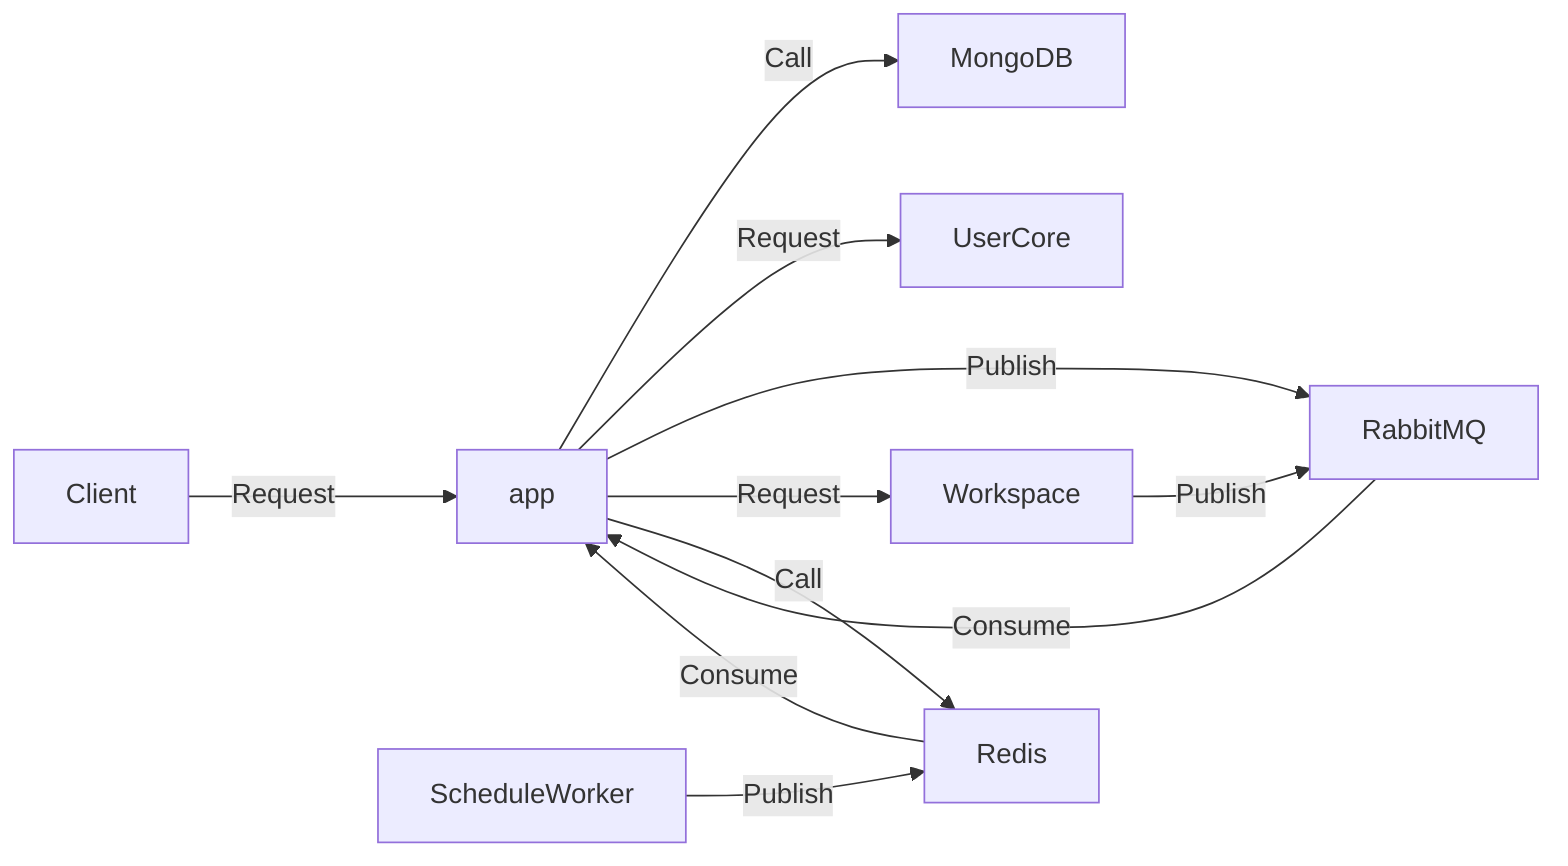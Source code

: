 graph LR
Client --Request--> app
app --Call--> MongoDB
app --Request--> UserCore
app --Publish--> RabbitMQ
app --Request--> Workspace
app --Call--> Redis
RabbitMQ --Consume--> app
Workspace --Publish--> RabbitMQ
Redis --Consume--> app
ScheduleWorker --Publish--> Redis